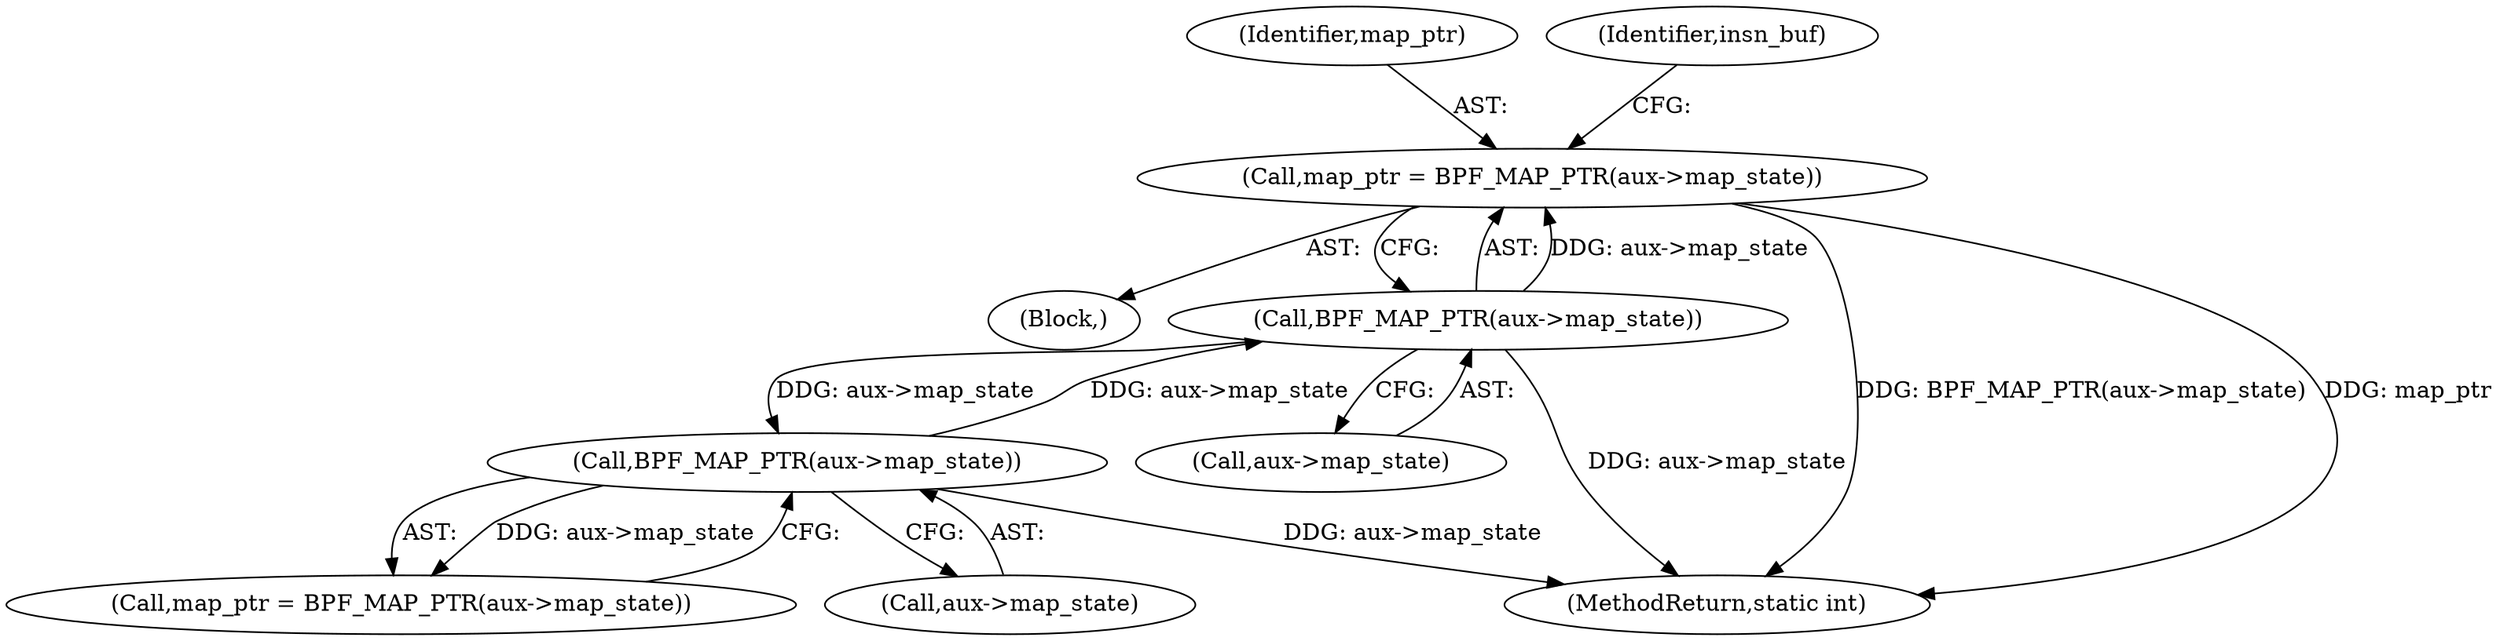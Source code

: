 digraph "0_linux_979d63d50c0c0f7bc537bf821e056cc9fe5abd38_3@pointer" {
"1000737" [label="(Call,map_ptr = BPF_MAP_PTR(aux->map_state))"];
"1000739" [label="(Call,BPF_MAP_PTR(aux->map_state))"];
"1000861" [label="(Call,BPF_MAP_PTR(aux->map_state))"];
"1000859" [label="(Call,map_ptr = BPF_MAP_PTR(aux->map_state))"];
"1000676" [label="(Block,)"];
"1000862" [label="(Call,aux->map_state)"];
"1000737" [label="(Call,map_ptr = BPF_MAP_PTR(aux->map_state))"];
"1000739" [label="(Call,BPF_MAP_PTR(aux->map_state))"];
"1000861" [label="(Call,BPF_MAP_PTR(aux->map_state))"];
"1000740" [label="(Call,aux->map_state)"];
"1000738" [label="(Identifier,map_ptr)"];
"1001057" [label="(MethodReturn,static int)"];
"1000745" [label="(Identifier,insn_buf)"];
"1000737" -> "1000676"  [label="AST: "];
"1000737" -> "1000739"  [label="CFG: "];
"1000738" -> "1000737"  [label="AST: "];
"1000739" -> "1000737"  [label="AST: "];
"1000745" -> "1000737"  [label="CFG: "];
"1000737" -> "1001057"  [label="DDG: BPF_MAP_PTR(aux->map_state)"];
"1000737" -> "1001057"  [label="DDG: map_ptr"];
"1000739" -> "1000737"  [label="DDG: aux->map_state"];
"1000739" -> "1000740"  [label="CFG: "];
"1000740" -> "1000739"  [label="AST: "];
"1000739" -> "1001057"  [label="DDG: aux->map_state"];
"1000861" -> "1000739"  [label="DDG: aux->map_state"];
"1000739" -> "1000861"  [label="DDG: aux->map_state"];
"1000861" -> "1000859"  [label="AST: "];
"1000861" -> "1000862"  [label="CFG: "];
"1000862" -> "1000861"  [label="AST: "];
"1000859" -> "1000861"  [label="CFG: "];
"1000861" -> "1001057"  [label="DDG: aux->map_state"];
"1000861" -> "1000859"  [label="DDG: aux->map_state"];
}
